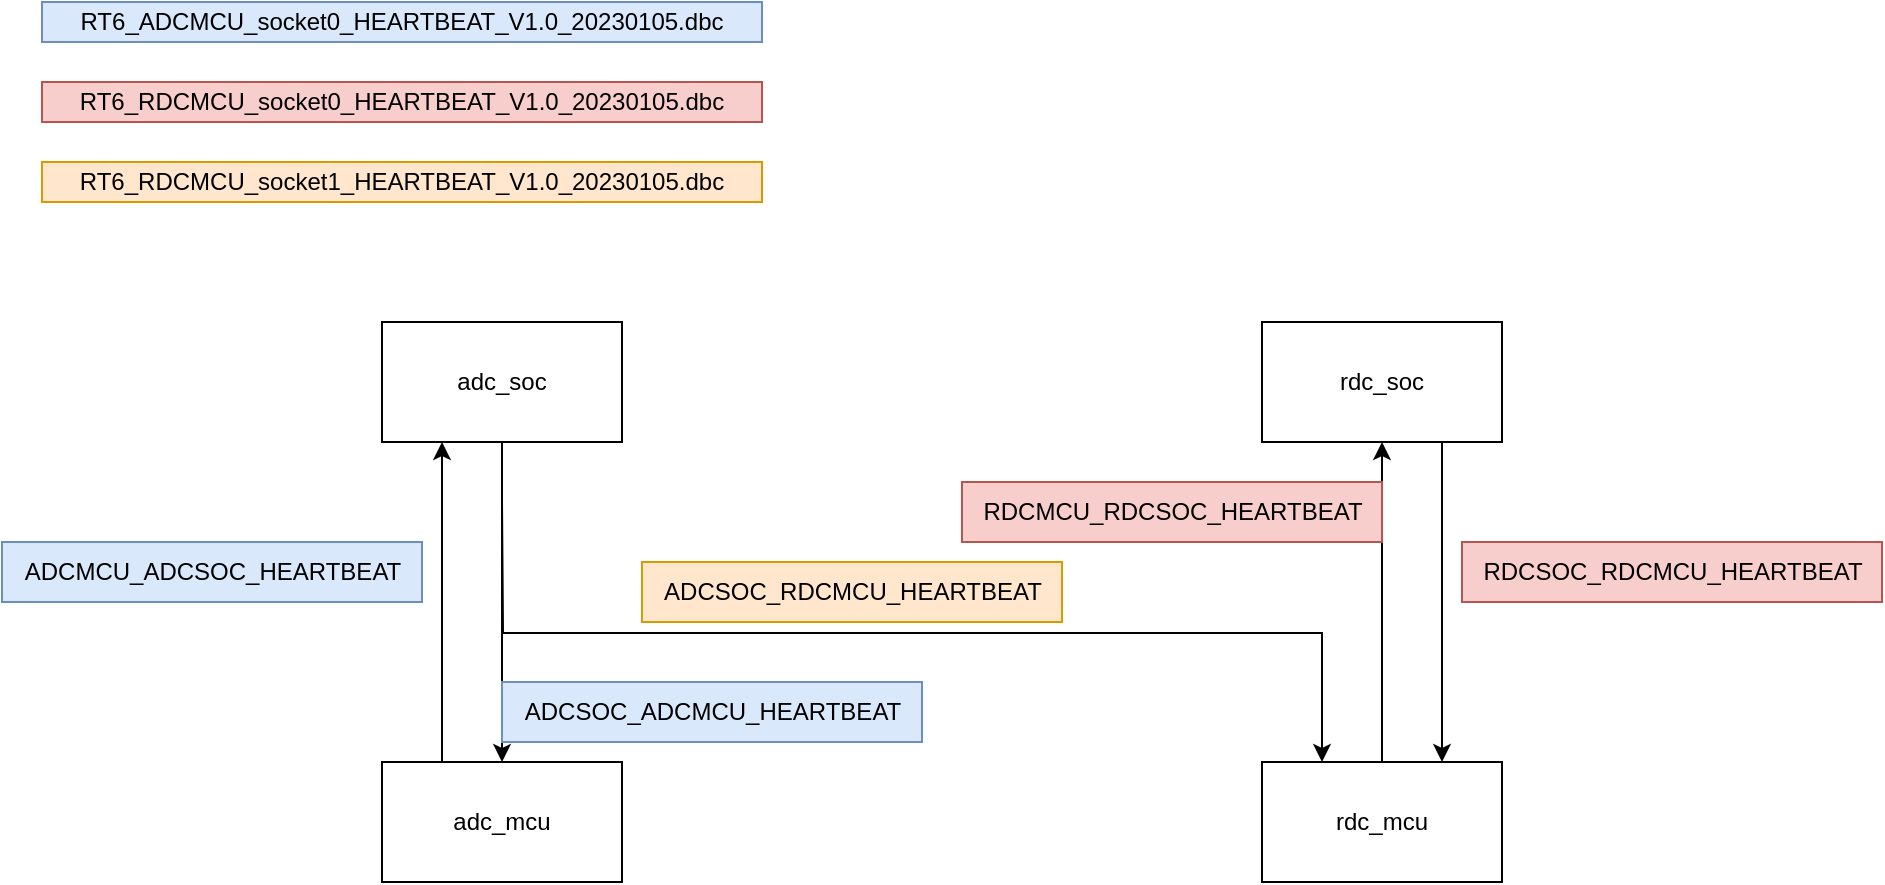<mxfile version="20.8.1" type="github"><diagram id="h5aOr7q_46L2LxU_2VeW" name="Page-1"><mxGraphModel dx="1387" dy="1933" grid="1" gridSize="10" guides="1" tooltips="1" connect="1" arrows="1" fold="1" page="1" pageScale="1" pageWidth="827" pageHeight="1169" math="0" shadow="0"><root><mxCell id="0"/><mxCell id="1" parent="0"/><mxCell id="RzGppMRzX_fy2ogsKQQs-8" style="edgeStyle=orthogonalEdgeStyle;rounded=0;orthogonalLoop=1;jettySize=auto;html=1;exitX=0.5;exitY=1;exitDx=0;exitDy=0;" edge="1" parent="1" source="RzGppMRzX_fy2ogsKQQs-1" target="RzGppMRzX_fy2ogsKQQs-3"><mxGeometry relative="1" as="geometry"/></mxCell><mxCell id="RzGppMRzX_fy2ogsKQQs-1" value="adc_soc" style="rounded=0;whiteSpace=wrap;html=1;" vertex="1" parent="1"><mxGeometry x="210" y="140" width="120" height="60" as="geometry"/></mxCell><mxCell id="RzGppMRzX_fy2ogsKQQs-12" style="edgeStyle=orthogonalEdgeStyle;rounded=0;orthogonalLoop=1;jettySize=auto;html=1;exitX=0.5;exitY=1;exitDx=0;exitDy=0;startArrow=classic;startFill=1;endArrow=none;endFill=0;" edge="1" parent="1" source="RzGppMRzX_fy2ogsKQQs-2" target="RzGppMRzX_fy2ogsKQQs-4"><mxGeometry relative="1" as="geometry"/></mxCell><mxCell id="RzGppMRzX_fy2ogsKQQs-2" value="rdc_soc" style="rounded=0;whiteSpace=wrap;html=1;" vertex="1" parent="1"><mxGeometry x="650" y="140" width="120" height="60" as="geometry"/></mxCell><mxCell id="RzGppMRzX_fy2ogsKQQs-7" style="edgeStyle=orthogonalEdgeStyle;rounded=0;orthogonalLoop=1;jettySize=auto;html=1;exitX=0.25;exitY=0;exitDx=0;exitDy=0;entryX=0.25;entryY=1;entryDx=0;entryDy=0;" edge="1" parent="1" source="RzGppMRzX_fy2ogsKQQs-3" target="RzGppMRzX_fy2ogsKQQs-1"><mxGeometry relative="1" as="geometry"/></mxCell><mxCell id="RzGppMRzX_fy2ogsKQQs-3" value="adc_mcu" style="rounded=0;whiteSpace=wrap;html=1;" vertex="1" parent="1"><mxGeometry x="210" y="360" width="120" height="60" as="geometry"/></mxCell><mxCell id="RzGppMRzX_fy2ogsKQQs-9" style="edgeStyle=orthogonalEdgeStyle;rounded=0;orthogonalLoop=1;jettySize=auto;html=1;exitX=0.25;exitY=0;exitDx=0;exitDy=0;startArrow=classic;startFill=1;endArrow=none;endFill=0;" edge="1" parent="1" source="RzGppMRzX_fy2ogsKQQs-4"><mxGeometry relative="1" as="geometry"><mxPoint x="270" y="230" as="targetPoint"/></mxGeometry></mxCell><mxCell id="RzGppMRzX_fy2ogsKQQs-13" style="edgeStyle=orthogonalEdgeStyle;rounded=0;orthogonalLoop=1;jettySize=auto;html=1;exitX=0.75;exitY=0;exitDx=0;exitDy=0;entryX=0.75;entryY=1;entryDx=0;entryDy=0;startArrow=classic;startFill=1;endArrow=none;endFill=0;" edge="1" parent="1" source="RzGppMRzX_fy2ogsKQQs-4" target="RzGppMRzX_fy2ogsKQQs-2"><mxGeometry relative="1" as="geometry"/></mxCell><mxCell id="RzGppMRzX_fy2ogsKQQs-4" value="rdc_mcu" style="rounded=0;whiteSpace=wrap;html=1;" vertex="1" parent="1"><mxGeometry x="650" y="360" width="120" height="60" as="geometry"/></mxCell><mxCell id="RzGppMRzX_fy2ogsKQQs-15" value="ADCSOC_ADCMCU_HEARTBEAT" style="text;html=1;align=center;verticalAlign=middle;resizable=0;points=[];autosize=1;strokeColor=#6c8ebf;fillColor=#dae8fc;" vertex="1" parent="1"><mxGeometry x="270" y="320" width="210" height="30" as="geometry"/></mxCell><mxCell id="RzGppMRzX_fy2ogsKQQs-16" value="ADCMCU_ADCSOC_HEARTBEAT" style="text;html=1;align=center;verticalAlign=middle;resizable=0;points=[];autosize=1;strokeColor=#6c8ebf;fillColor=#dae8fc;" vertex="1" parent="1"><mxGeometry x="20" y="250" width="210" height="30" as="geometry"/></mxCell><mxCell id="RzGppMRzX_fy2ogsKQQs-17" value="RDCMCU_RDCSOC_HEARTBEAT" style="text;html=1;align=center;verticalAlign=middle;resizable=0;points=[];autosize=1;strokeColor=#b85450;fillColor=#f8cecc;" vertex="1" parent="1"><mxGeometry x="500" y="220" width="210" height="30" as="geometry"/></mxCell><mxCell id="RzGppMRzX_fy2ogsKQQs-18" value="RDCSOC_RDCMCU_HEARTBEAT" style="text;html=1;align=center;verticalAlign=middle;resizable=0;points=[];autosize=1;strokeColor=#b85450;fillColor=#f8cecc;" vertex="1" parent="1"><mxGeometry x="750" y="250" width="210" height="30" as="geometry"/></mxCell><mxCell id="RzGppMRzX_fy2ogsKQQs-19" value="RT6_ADCMCU_socket0_HEARTBEAT_V1.0_20230105.dbc" style="whiteSpace=wrap;html=1;fillColor=#dae8fc;strokeColor=#6c8ebf;" vertex="1" parent="1"><mxGeometry x="40" y="-20" width="360" height="20" as="geometry"/></mxCell><mxCell id="RzGppMRzX_fy2ogsKQQs-20" value="RT6_RDCMCU_socket1_HEARTBEAT_V1.0_20230105.dbc" style="whiteSpace=wrap;html=1;fillColor=#ffe6cc;strokeColor=#d79b00;" vertex="1" parent="1"><mxGeometry x="40" y="60" width="360" height="20" as="geometry"/></mxCell><mxCell id="RzGppMRzX_fy2ogsKQQs-21" value="RT6_RDCMCU_socket0_HEARTBEAT_V1.0_20230105.dbc" style="whiteSpace=wrap;html=1;fillColor=#f8cecc;strokeColor=#b85450;" vertex="1" parent="1"><mxGeometry x="40" y="20" width="360" height="20" as="geometry"/></mxCell><mxCell id="RzGppMRzX_fy2ogsKQQs-23" value="ADCSOC_RDCMCU_HEARTBEAT" style="text;html=1;align=center;verticalAlign=middle;resizable=0;points=[];autosize=1;strokeColor=#d79b00;fillColor=#ffe6cc;" vertex="1" parent="1"><mxGeometry x="340" y="260" width="210" height="30" as="geometry"/></mxCell></root></mxGraphModel></diagram></mxfile>